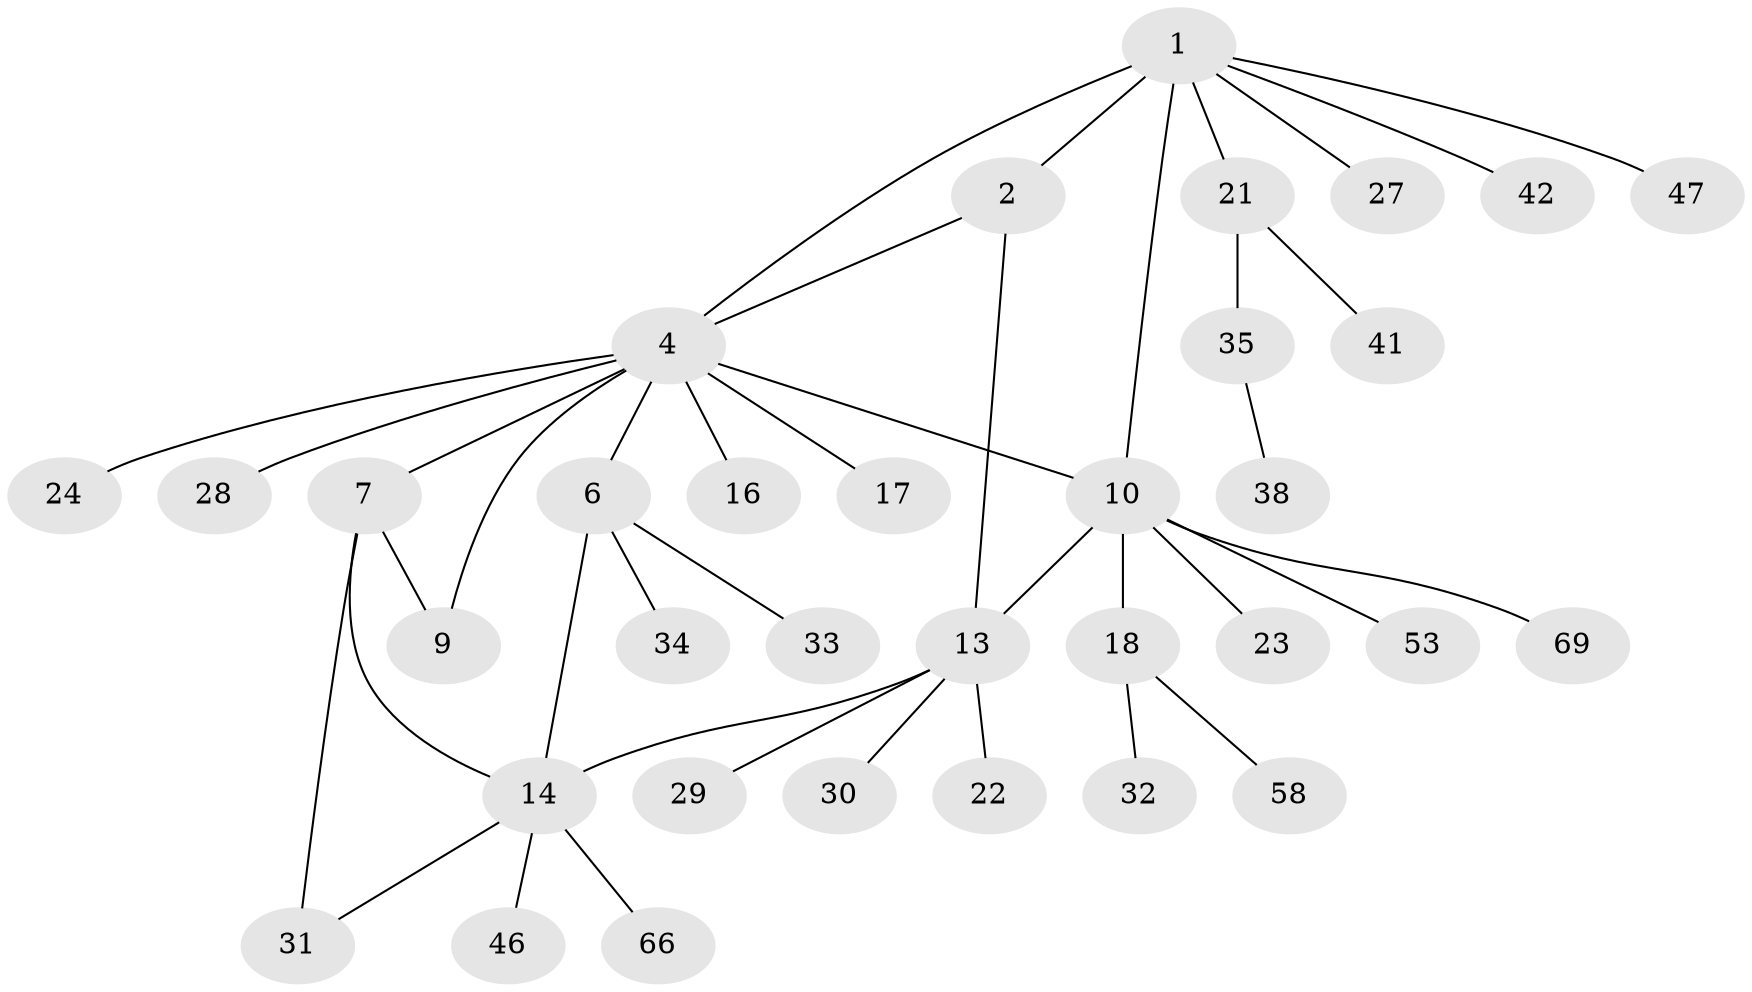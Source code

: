// original degree distribution, {5: 0.08695652173913043, 4: 0.07246376811594203, 8: 0.014492753623188406, 6: 0.014492753623188406, 9: 0.014492753623188406, 2: 0.14492753623188406, 7: 0.028985507246376812, 3: 0.07246376811594203, 1: 0.5507246376811594}
// Generated by graph-tools (version 1.1) at 2025/19/03/04/25 18:19:50]
// undirected, 34 vertices, 40 edges
graph export_dot {
graph [start="1"]
  node [color=gray90,style=filled];
  1 [super="+3"];
  2;
  4 [super="+37+5"];
  6 [super="+45"];
  7 [super="+60"];
  9;
  10 [super="+11"];
  13;
  14 [super="+15+68"];
  16;
  17 [super="+48"];
  18 [super="+25+40"];
  21 [super="+63"];
  22 [super="+36"];
  23 [super="+57"];
  24;
  27;
  28;
  29;
  30 [super="+50"];
  31 [super="+49+65"];
  32;
  33;
  34 [super="+43+61"];
  35;
  38;
  41;
  42;
  46;
  47;
  53;
  58;
  66;
  69;
  1 -- 2 [weight=2];
  1 -- 42;
  1 -- 4;
  1 -- 10;
  1 -- 21;
  1 -- 27;
  1 -- 47;
  2 -- 4;
  2 -- 13;
  4 -- 6 [weight=2];
  4 -- 28;
  4 -- 7;
  4 -- 9;
  4 -- 10 [weight=2];
  4 -- 16;
  4 -- 17;
  4 -- 24;
  6 -- 33;
  6 -- 34;
  6 -- 14;
  7 -- 9;
  7 -- 31;
  7 -- 14;
  10 -- 18;
  10 -- 69;
  10 -- 53;
  10 -- 23;
  10 -- 13;
  13 -- 14 [weight=2];
  13 -- 22;
  13 -- 29;
  13 -- 30;
  14 -- 31;
  14 -- 46;
  14 -- 66;
  18 -- 32;
  18 -- 58;
  21 -- 35;
  21 -- 41;
  35 -- 38;
}
